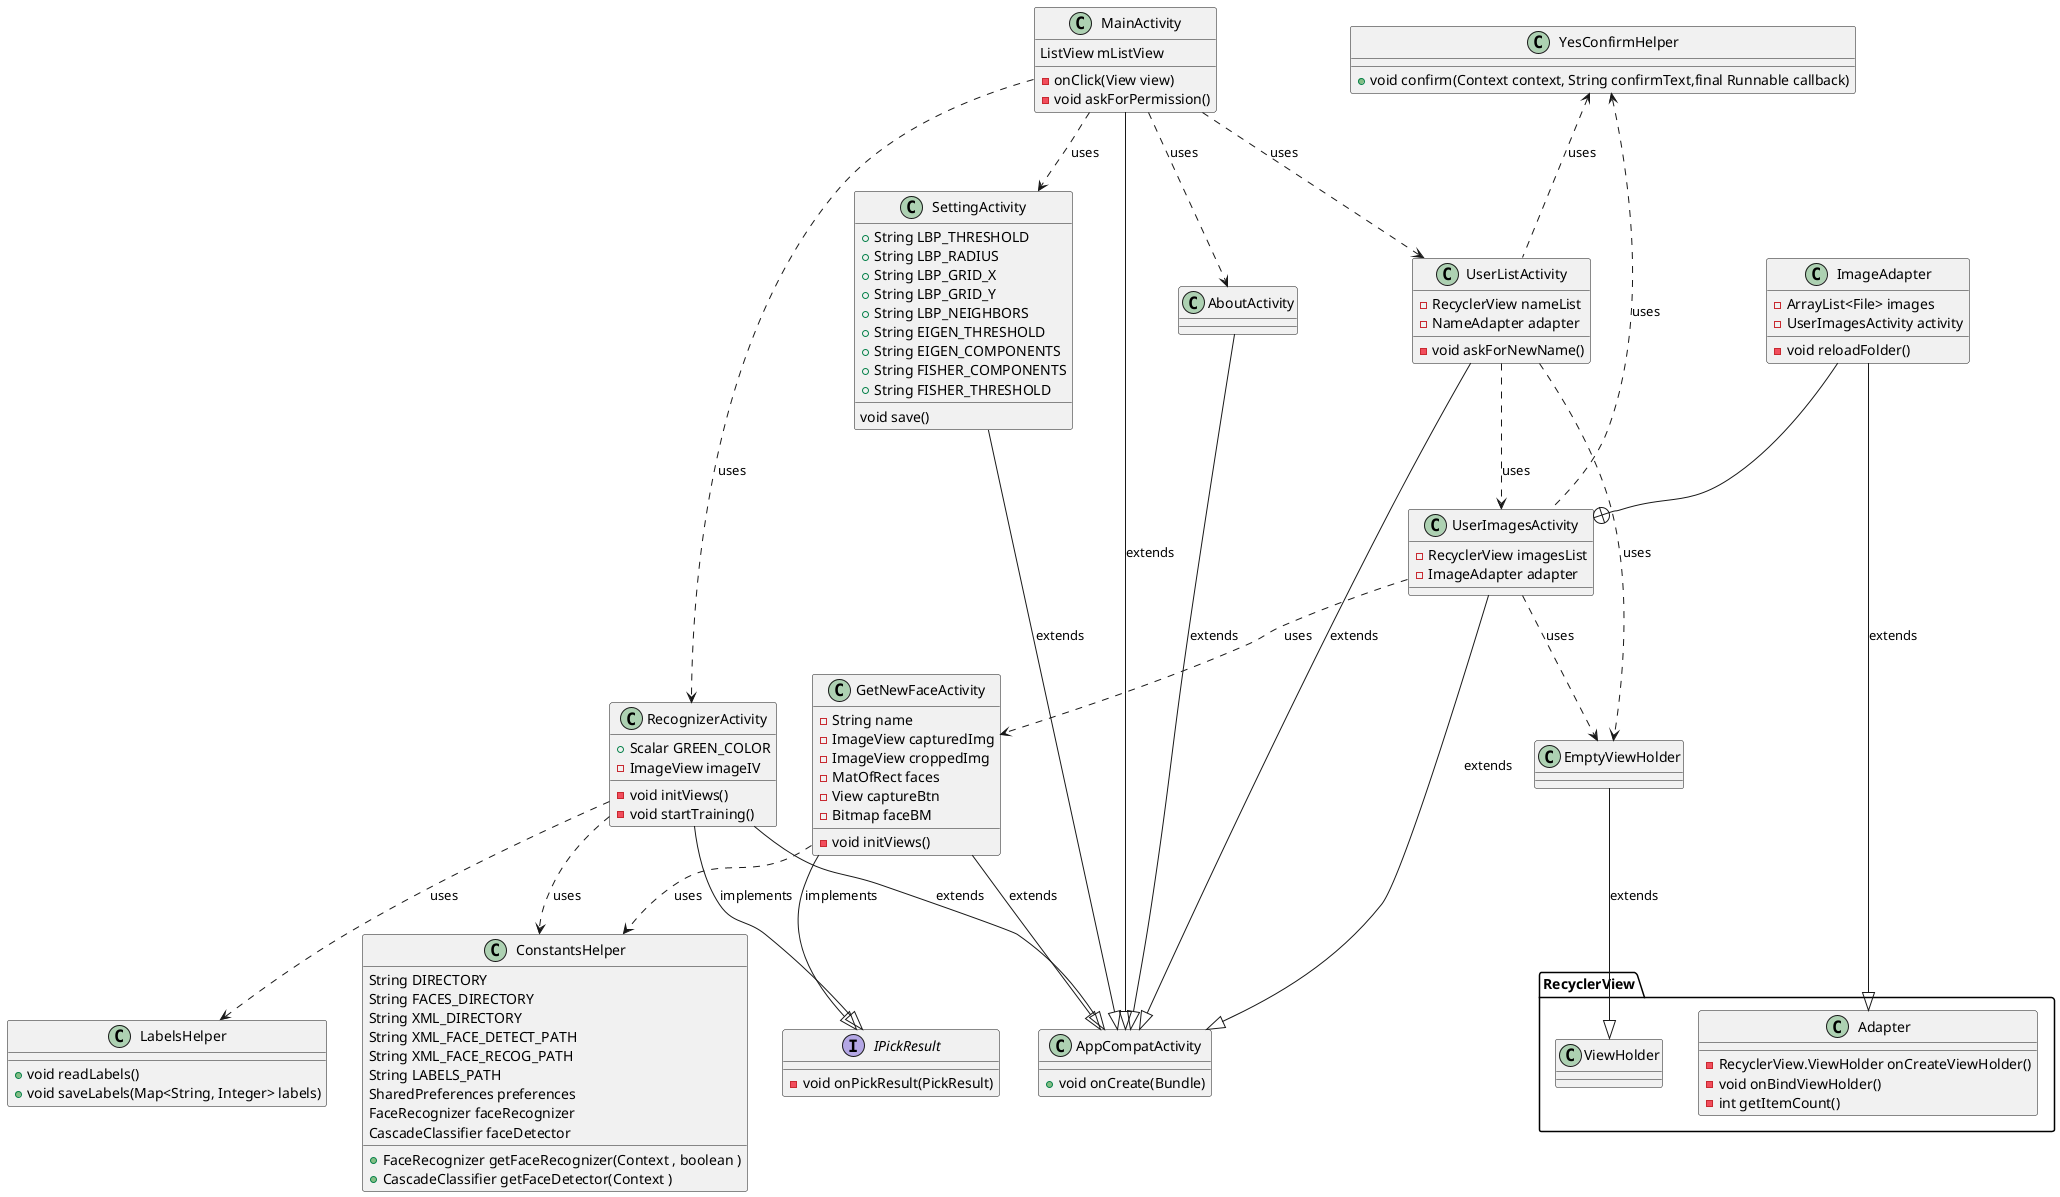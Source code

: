 @startuml
class MainActivity{
ListView mListView
- onClick(View view)
- void askForPermission()
}

class LabelsHelper{
+void readLabels()
+void saveLabels(Map<String, Integer> labels)
}

class YesConfirmHelper{
+void confirm(Context context, String confirmText,final Runnable callback)
}

class ConstantsHelper{
String DIRECTORY
String FACES_DIRECTORY
String XML_DIRECTORY
String XML_FACE_DETECT_PATH
String XML_FACE_RECOG_PATH
String LABELS_PATH
SharedPreferences preferences
FaceRecognizer faceRecognizer
CascadeClassifier faceDetector

+FaceRecognizer getFaceRecognizer(Context , boolean )
+CascadeClassifier getFaceDetector(Context )
}

class AppCompatActivity{
+ void onCreate(Bundle)
}

AboutActivity --^ AppCompatActivity :extends
GetNewFaceActivity --^ AppCompatActivity:extends
MainActivity --^ AppCompatActivity:extends
UserListActivity --^ AppCompatActivity:extends
RecognizerActivity --^ AppCompatActivity:extends
SettingActivity --^ AppCompatActivity:extends
UserImagesActivity --^ AppCompatActivity:extends
RecognizerActivity --^ IPickResult:implements
GetNewFaceActivity --^ IPickResult:implements

MainActivity ..> RecognizerActivity :uses
MainActivity ..> UserListActivity :uses
MainActivity ..> AboutActivity :uses
UserListActivity ..> UserImagesActivity :uses
UserImagesActivity ..> GetNewFaceActivity :uses
MainActivity ..> SettingActivity :uses
UserListActivity .up.> YesConfirmHelper:uses
UserImagesActivity .up.> YesConfirmHelper:uses
RecognizerActivity ..> ConstantsHelper:uses
RecognizerActivity ..> LabelsHelper:uses
GetNewFaceActivity ..> ConstantsHelper:uses
ImageAdapter --+ UserImagesActivity

EmptyViewHolder --^ RecyclerView.ViewHolder :extends
UserImagesActivity ..> EmptyViewHolder: uses
UserListActivity ..> EmptyViewHolder: uses
interface IPickResult{
-void onPickResult(PickResult)
}

class AboutActivity{

}

class GetNewFaceActivity{
- String name
    - ImageView capturedImg
    - ImageView croppedImg
-    MatOfRect faces
    - View captureBtn
    - Bitmap faceBM
    - void initViews()
}

class ImageAdapter{
-ArrayList<File> images
-UserImagesActivity activity
-void reloadFolder()
}

class RecyclerView.Adapter{
-RecyclerView.ViewHolder onCreateViewHolder()
-void onBindViewHolder()
-int getItemCount()
}

ImageAdapter --^ RecyclerView.Adapter :extends
class UserImagesActivity{
-RecyclerView imagesList
-ImageAdapter adapter
}

class UserListActivity{
-RecyclerView nameList
-NameAdapter adapter
-void askForNewName()

}
class SettingActivity{
 +String LBP_THRESHOLD
  +   String LBP_RADIUS
   +  String LBP_GRID_X
    + String LBP_GRID_Y
     +String LBP_NEIGHBORS
    + String EIGEN_THRESHOLD
     +String EIGEN_COMPONENTS
     +String FISHER_COMPONENTS
     +String FISHER_THRESHOLD
     void save()
}
class RecognizerActivity{
+Scalar GREEN_COLOR
-ImageView imageIV
-void initViews()
-void startTraining()
}

@enduml